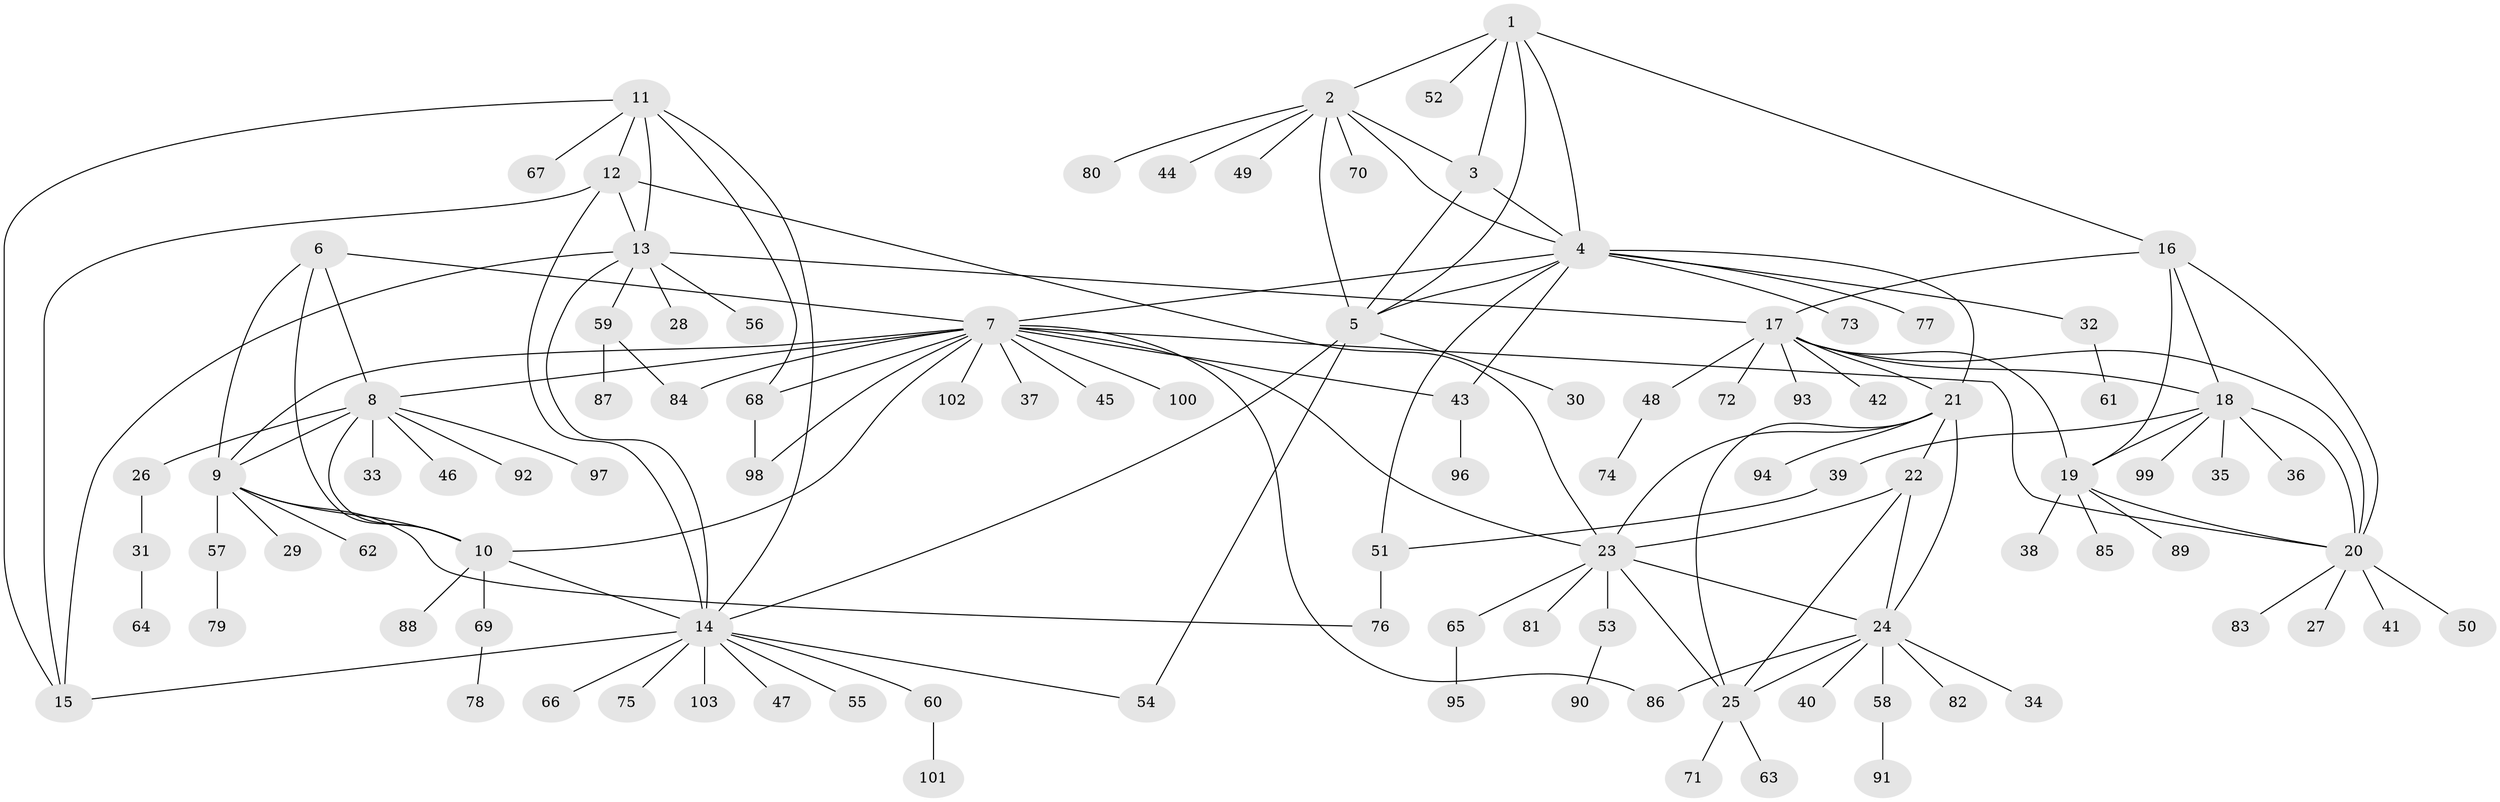 // Generated by graph-tools (version 1.1) at 2025/02/03/09/25 03:02:44]
// undirected, 103 vertices, 146 edges
graph export_dot {
graph [start="1"]
  node [color=gray90,style=filled];
  1;
  2;
  3;
  4;
  5;
  6;
  7;
  8;
  9;
  10;
  11;
  12;
  13;
  14;
  15;
  16;
  17;
  18;
  19;
  20;
  21;
  22;
  23;
  24;
  25;
  26;
  27;
  28;
  29;
  30;
  31;
  32;
  33;
  34;
  35;
  36;
  37;
  38;
  39;
  40;
  41;
  42;
  43;
  44;
  45;
  46;
  47;
  48;
  49;
  50;
  51;
  52;
  53;
  54;
  55;
  56;
  57;
  58;
  59;
  60;
  61;
  62;
  63;
  64;
  65;
  66;
  67;
  68;
  69;
  70;
  71;
  72;
  73;
  74;
  75;
  76;
  77;
  78;
  79;
  80;
  81;
  82;
  83;
  84;
  85;
  86;
  87;
  88;
  89;
  90;
  91;
  92;
  93;
  94;
  95;
  96;
  97;
  98;
  99;
  100;
  101;
  102;
  103;
  1 -- 2;
  1 -- 3;
  1 -- 4;
  1 -- 5;
  1 -- 16;
  1 -- 52;
  2 -- 3;
  2 -- 4;
  2 -- 5;
  2 -- 44;
  2 -- 49;
  2 -- 70;
  2 -- 80;
  3 -- 4;
  3 -- 5;
  4 -- 5;
  4 -- 7;
  4 -- 21;
  4 -- 32;
  4 -- 43;
  4 -- 51;
  4 -- 73;
  4 -- 77;
  5 -- 14;
  5 -- 30;
  5 -- 54;
  6 -- 7;
  6 -- 8;
  6 -- 9;
  6 -- 10;
  7 -- 8;
  7 -- 9;
  7 -- 10;
  7 -- 20;
  7 -- 23;
  7 -- 37;
  7 -- 43;
  7 -- 45;
  7 -- 68;
  7 -- 84;
  7 -- 86;
  7 -- 98;
  7 -- 100;
  7 -- 102;
  8 -- 9;
  8 -- 10;
  8 -- 26;
  8 -- 33;
  8 -- 46;
  8 -- 92;
  8 -- 97;
  9 -- 10;
  9 -- 29;
  9 -- 57;
  9 -- 62;
  9 -- 76;
  10 -- 14;
  10 -- 69;
  10 -- 88;
  11 -- 12;
  11 -- 13;
  11 -- 14;
  11 -- 15;
  11 -- 67;
  11 -- 68;
  12 -- 13;
  12 -- 14;
  12 -- 15;
  12 -- 23;
  13 -- 14;
  13 -- 15;
  13 -- 17;
  13 -- 28;
  13 -- 56;
  13 -- 59;
  14 -- 15;
  14 -- 47;
  14 -- 54;
  14 -- 55;
  14 -- 60;
  14 -- 66;
  14 -- 75;
  14 -- 103;
  16 -- 17;
  16 -- 18;
  16 -- 19;
  16 -- 20;
  17 -- 18;
  17 -- 19;
  17 -- 20;
  17 -- 21;
  17 -- 42;
  17 -- 48;
  17 -- 72;
  17 -- 93;
  18 -- 19;
  18 -- 20;
  18 -- 35;
  18 -- 36;
  18 -- 39;
  18 -- 99;
  19 -- 20;
  19 -- 38;
  19 -- 85;
  19 -- 89;
  20 -- 27;
  20 -- 41;
  20 -- 50;
  20 -- 83;
  21 -- 22;
  21 -- 23;
  21 -- 24;
  21 -- 25;
  21 -- 94;
  22 -- 23;
  22 -- 24;
  22 -- 25;
  23 -- 24;
  23 -- 25;
  23 -- 53;
  23 -- 65;
  23 -- 81;
  24 -- 25;
  24 -- 34;
  24 -- 40;
  24 -- 58;
  24 -- 82;
  24 -- 86;
  25 -- 63;
  25 -- 71;
  26 -- 31;
  31 -- 64;
  32 -- 61;
  39 -- 51;
  43 -- 96;
  48 -- 74;
  51 -- 76;
  53 -- 90;
  57 -- 79;
  58 -- 91;
  59 -- 84;
  59 -- 87;
  60 -- 101;
  65 -- 95;
  68 -- 98;
  69 -- 78;
}
